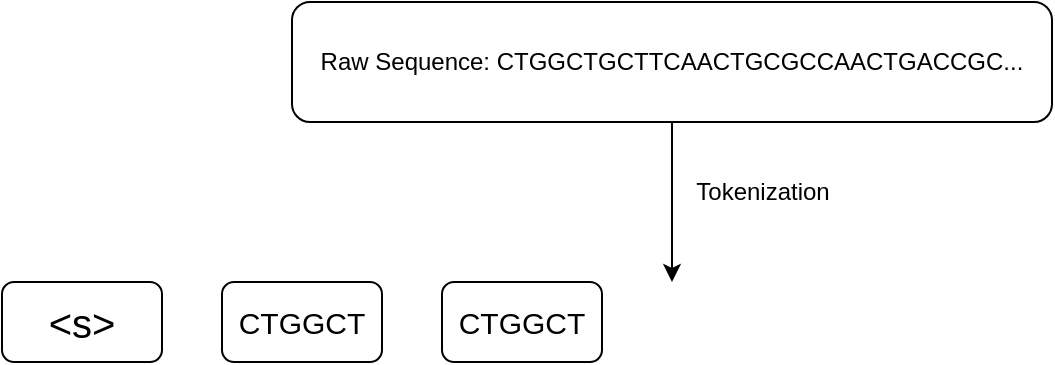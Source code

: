<mxfile version="28.0.6">
  <diagram name="Page-1" id="XRGcRZA84xJ_BBarx-h9">
    <mxGraphModel dx="1418" dy="786" grid="1" gridSize="10" guides="1" tooltips="1" connect="1" arrows="1" fold="1" page="1" pageScale="1" pageWidth="850" pageHeight="1100" math="0" shadow="0">
      <root>
        <mxCell id="0" />
        <mxCell id="1" parent="0" />
        <mxCell id="xloGMhkasINuL9V7zi06-1" value="Raw Sequence:&amp;nbsp;CTGGCTGCTTCAACTGCGCCAACTGACCGC..." style="rounded=1;whiteSpace=wrap;html=1;" vertex="1" parent="1">
          <mxGeometry x="235" y="60" width="380" height="60" as="geometry" />
        </mxCell>
        <mxCell id="xloGMhkasINuL9V7zi06-2" value="" style="endArrow=classic;html=1;rounded=0;exitX=0.5;exitY=1;exitDx=0;exitDy=0;" edge="1" parent="1" source="xloGMhkasINuL9V7zi06-1">
          <mxGeometry width="50" height="50" relative="1" as="geometry">
            <mxPoint x="425" y="140" as="sourcePoint" />
            <mxPoint x="425" y="200" as="targetPoint" />
          </mxGeometry>
        </mxCell>
        <mxCell id="xloGMhkasINuL9V7zi06-3" value="Tokenization" style="text;html=1;align=center;verticalAlign=middle;resizable=0;points=[];autosize=1;strokeColor=none;fillColor=none;rotation=0;" vertex="1" parent="1">
          <mxGeometry x="425" y="140" width="90" height="30" as="geometry" />
        </mxCell>
        <mxCell id="xloGMhkasINuL9V7zi06-4" value="&lt;font style=&quot;font-size: 20px;&quot;&gt;&amp;lt;s&amp;gt;&lt;/font&gt;" style="rounded=1;whiteSpace=wrap;html=1;" vertex="1" parent="1">
          <mxGeometry x="90" y="200" width="80" height="40" as="geometry" />
        </mxCell>
        <mxCell id="xloGMhkasINuL9V7zi06-5" value="&lt;font style=&quot;font-size: 15px;&quot;&gt;CTGGCT&lt;/font&gt;" style="rounded=1;whiteSpace=wrap;html=1;" vertex="1" parent="1">
          <mxGeometry x="200" y="200" width="80" height="40" as="geometry" />
        </mxCell>
        <mxCell id="xloGMhkasINuL9V7zi06-6" value="&lt;font style=&quot;font-size: 15px;&quot;&gt;CTGGCT&lt;/font&gt;" style="rounded=1;whiteSpace=wrap;html=1;" vertex="1" parent="1">
          <mxGeometry x="310" y="200" width="80" height="40" as="geometry" />
        </mxCell>
      </root>
    </mxGraphModel>
  </diagram>
</mxfile>
